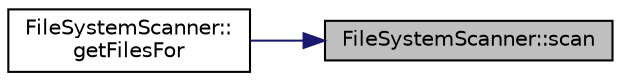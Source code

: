 digraph "FileSystemScanner::scan"
{
 // LATEX_PDF_SIZE
  edge [fontname="Helvetica",fontsize="10",labelfontname="Helvetica",labelfontsize="10"];
  node [fontname="Helvetica",fontsize="10",shape=record];
  rankdir="RL";
  Node1 [label="FileSystemScanner::scan",height=0.2,width=0.4,color="black", fillcolor="grey75", style="filled", fontcolor="black",tooltip=" "];
  Node1 -> Node2 [dir="back",color="midnightblue",fontsize="10",style="solid",fontname="Helvetica"];
  Node2 [label="FileSystemScanner::\lgetFilesFor",height=0.2,width=0.4,color="black", fillcolor="white", style="filled",URL="$class_file_system_scanner.html#a18a257ec15ec3830de7c39f4a30efb26",tooltip=" "];
}
